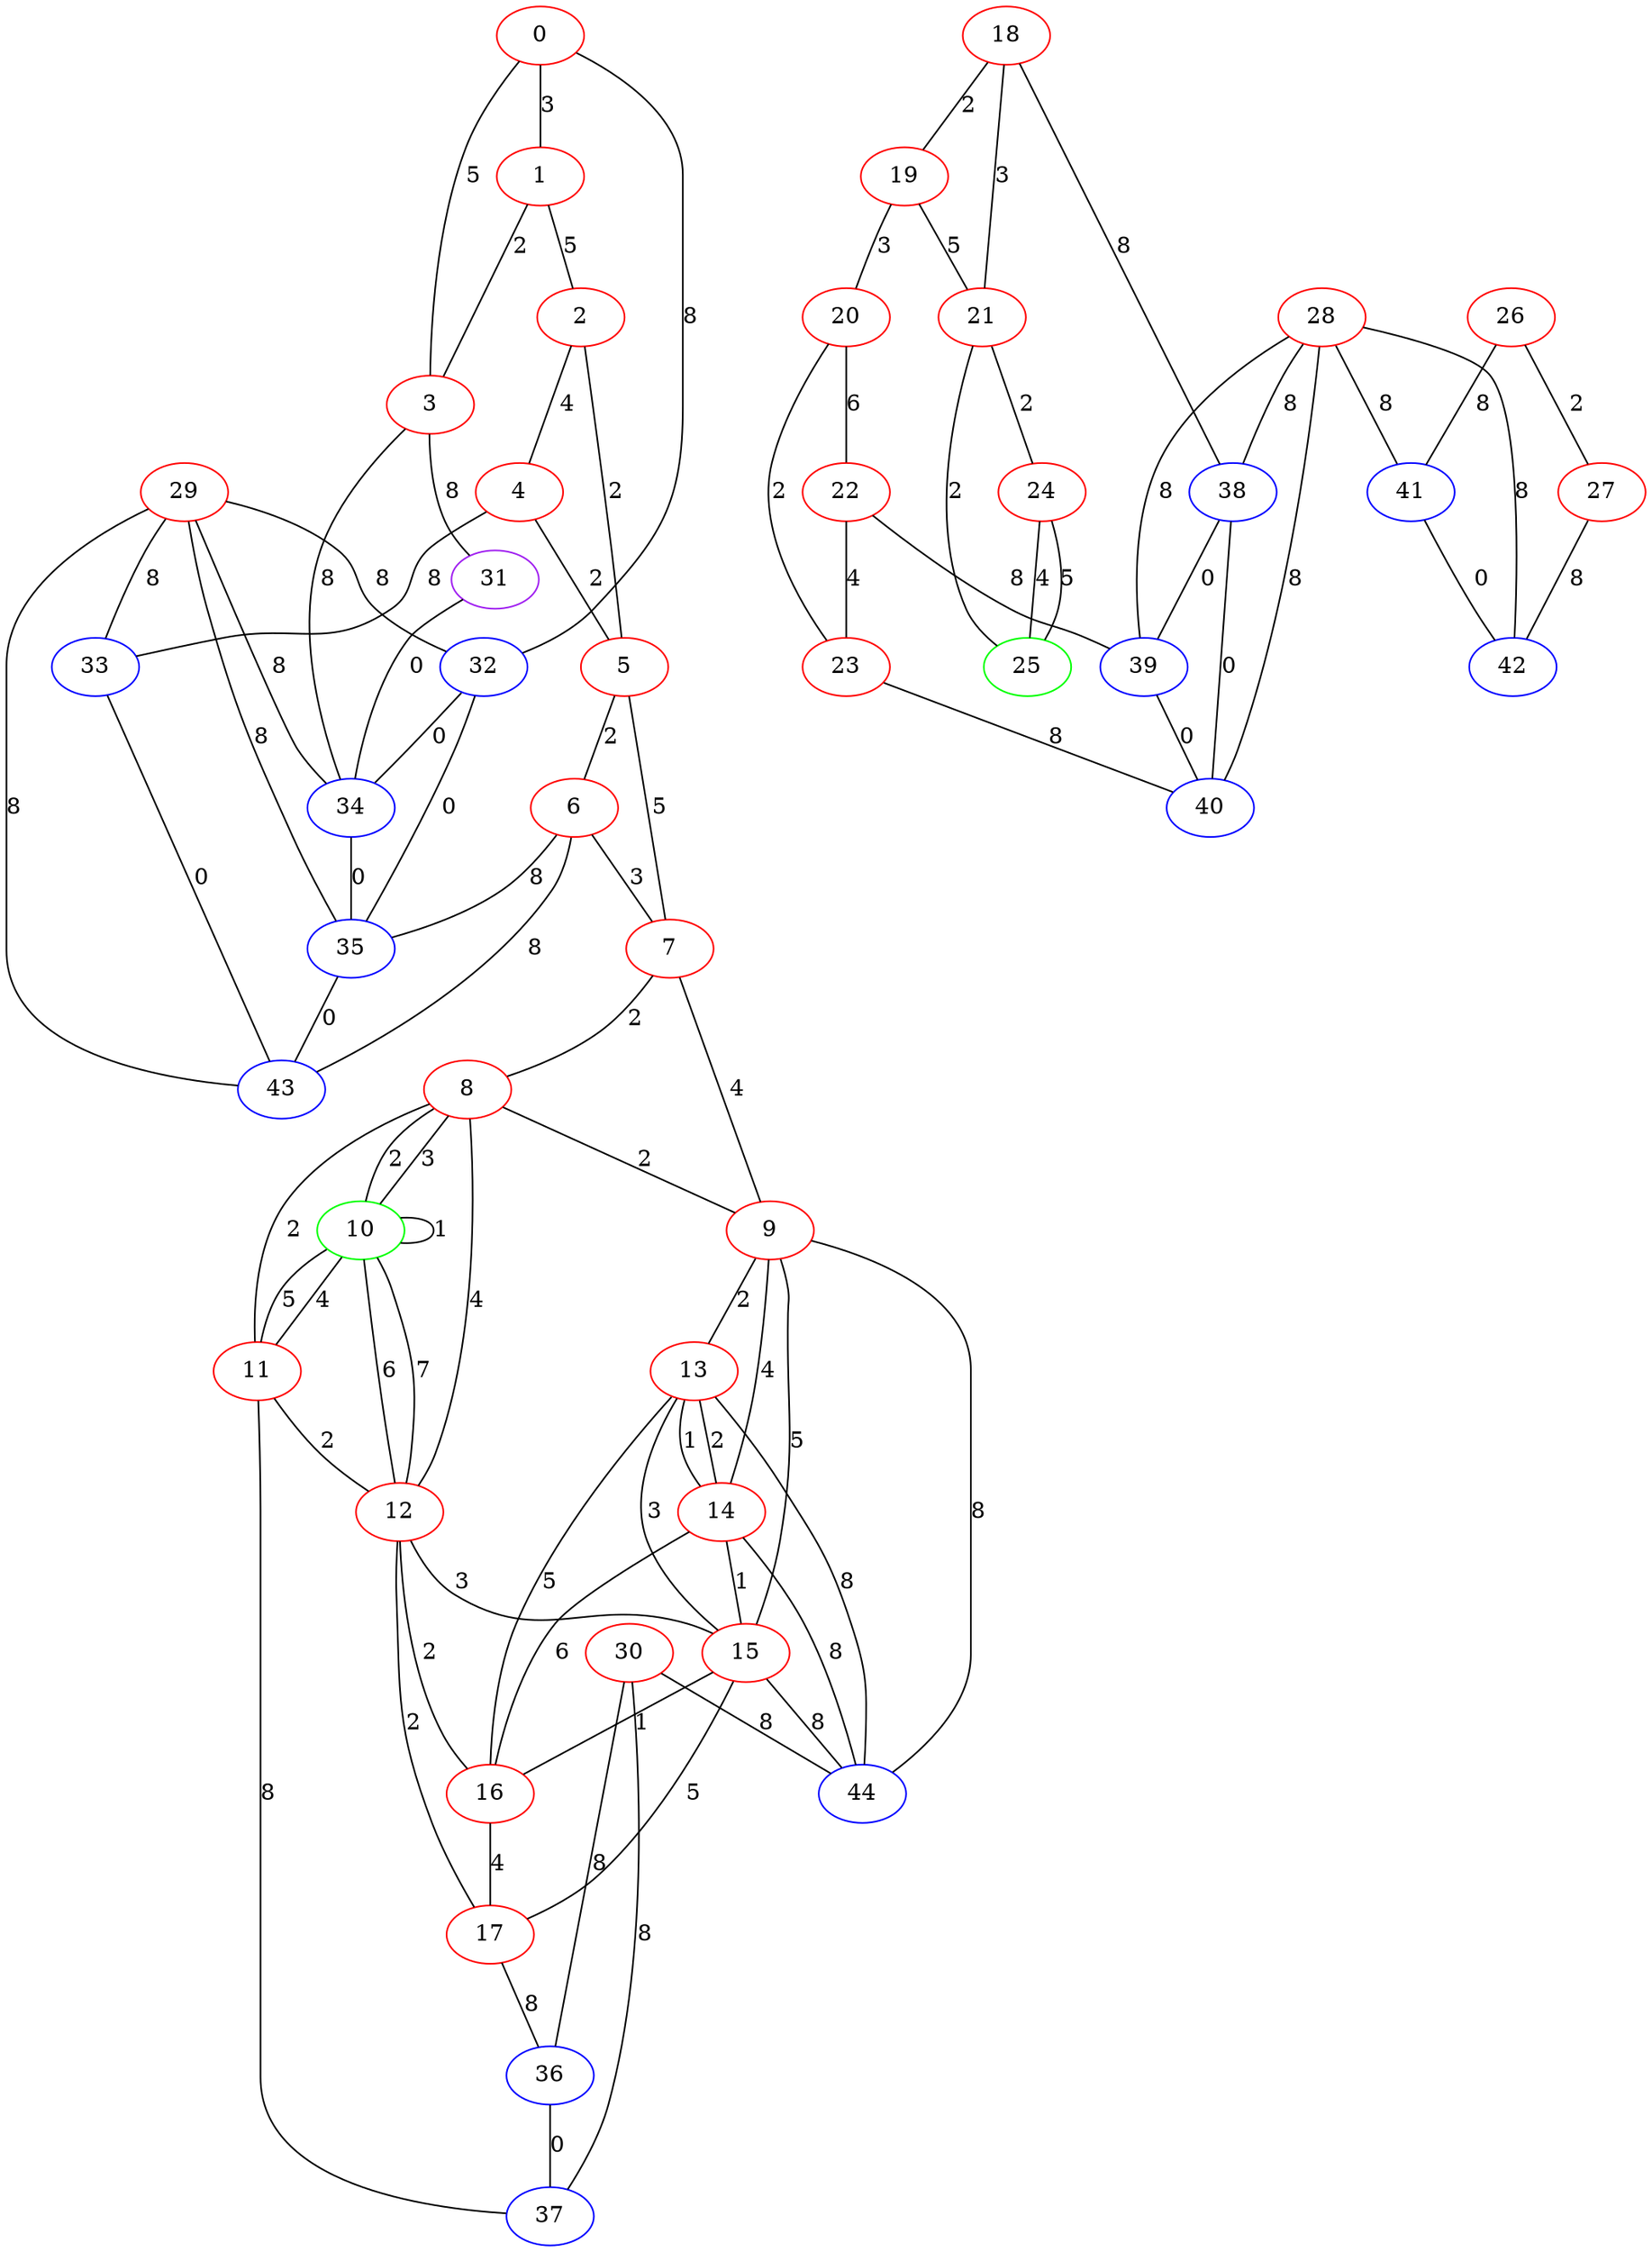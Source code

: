graph "" {
0 [color=red, weight=1];
1 [color=red, weight=1];
2 [color=red, weight=1];
3 [color=red, weight=1];
4 [color=red, weight=1];
5 [color=red, weight=1];
6 [color=red, weight=1];
7 [color=red, weight=1];
8 [color=red, weight=1];
9 [color=red, weight=1];
10 [color=green, weight=2];
11 [color=red, weight=1];
12 [color=red, weight=1];
13 [color=red, weight=1];
14 [color=red, weight=1];
15 [color=red, weight=1];
16 [color=red, weight=1];
17 [color=red, weight=1];
18 [color=red, weight=1];
19 [color=red, weight=1];
20 [color=red, weight=1];
21 [color=red, weight=1];
22 [color=red, weight=1];
23 [color=red, weight=1];
24 [color=red, weight=1];
25 [color=green, weight=2];
26 [color=red, weight=1];
27 [color=red, weight=1];
28 [color=red, weight=1];
29 [color=red, weight=1];
30 [color=red, weight=1];
31 [color=purple, weight=4];
32 [color=blue, weight=3];
33 [color=blue, weight=3];
34 [color=blue, weight=3];
35 [color=blue, weight=3];
36 [color=blue, weight=3];
37 [color=blue, weight=3];
38 [color=blue, weight=3];
39 [color=blue, weight=3];
40 [color=blue, weight=3];
41 [color=blue, weight=3];
42 [color=blue, weight=3];
43 [color=blue, weight=3];
44 [color=blue, weight=3];
0 -- 32  [key=0, label=8];
0 -- 1  [key=0, label=3];
0 -- 3  [key=0, label=5];
1 -- 2  [key=0, label=5];
1 -- 3  [key=0, label=2];
2 -- 4  [key=0, label=4];
2 -- 5  [key=0, label=2];
3 -- 34  [key=0, label=8];
3 -- 31  [key=0, label=8];
4 -- 33  [key=0, label=8];
4 -- 5  [key=0, label=2];
5 -- 6  [key=0, label=2];
5 -- 7  [key=0, label=5];
6 -- 43  [key=0, label=8];
6 -- 35  [key=0, label=8];
6 -- 7  [key=0, label=3];
7 -- 8  [key=0, label=2];
7 -- 9  [key=0, label=4];
8 -- 9  [key=0, label=2];
8 -- 10  [key=0, label=2];
8 -- 10  [key=1, label=3];
8 -- 11  [key=0, label=2];
8 -- 12  [key=0, label=4];
9 -- 44  [key=0, label=8];
9 -- 13  [key=0, label=2];
9 -- 14  [key=0, label=4];
9 -- 15  [key=0, label=5];
10 -- 10  [key=0, label=1];
10 -- 11  [key=0, label=4];
10 -- 11  [key=1, label=5];
10 -- 12  [key=0, label=6];
10 -- 12  [key=1, label=7];
11 -- 12  [key=0, label=2];
11 -- 37  [key=0, label=8];
12 -- 15  [key=0, label=3];
12 -- 16  [key=0, label=2];
12 -- 17  [key=0, label=2];
13 -- 16  [key=0, label=5];
13 -- 44  [key=0, label=8];
13 -- 14  [key=0, label=1];
13 -- 14  [key=1, label=2];
13 -- 15  [key=0, label=3];
14 -- 16  [key=0, label=6];
14 -- 44  [key=0, label=8];
14 -- 15  [key=0, label=1];
15 -- 44  [key=0, label=8];
15 -- 16  [key=0, label=1];
15 -- 17  [key=0, label=5];
16 -- 17  [key=0, label=4];
17 -- 36  [key=0, label=8];
18 -- 19  [key=0, label=2];
18 -- 21  [key=0, label=3];
18 -- 38  [key=0, label=8];
19 -- 20  [key=0, label=3];
19 -- 21  [key=0, label=5];
20 -- 22  [key=0, label=6];
20 -- 23  [key=0, label=2];
21 -- 24  [key=0, label=2];
21 -- 25  [key=0, label=2];
22 -- 39  [key=0, label=8];
22 -- 23  [key=0, label=4];
23 -- 40  [key=0, label=8];
24 -- 25  [key=0, label=4];
24 -- 25  [key=1, label=5];
26 -- 41  [key=0, label=8];
26 -- 27  [key=0, label=2];
27 -- 42  [key=0, label=8];
28 -- 40  [key=0, label=8];
28 -- 41  [key=0, label=8];
28 -- 42  [key=0, label=8];
28 -- 38  [key=0, label=8];
28 -- 39  [key=0, label=8];
29 -- 32  [key=0, label=8];
29 -- 33  [key=0, label=8];
29 -- 34  [key=0, label=8];
29 -- 43  [key=0, label=8];
29 -- 35  [key=0, label=8];
30 -- 36  [key=0, label=8];
30 -- 44  [key=0, label=8];
30 -- 37  [key=0, label=8];
31 -- 34  [key=0, label=0];
32 -- 34  [key=0, label=0];
32 -- 35  [key=0, label=0];
33 -- 43  [key=0, label=0];
34 -- 35  [key=0, label=0];
35 -- 43  [key=0, label=0];
36 -- 37  [key=0, label=0];
38 -- 40  [key=0, label=0];
38 -- 39  [key=0, label=0];
39 -- 40  [key=0, label=0];
41 -- 42  [key=0, label=0];
}
